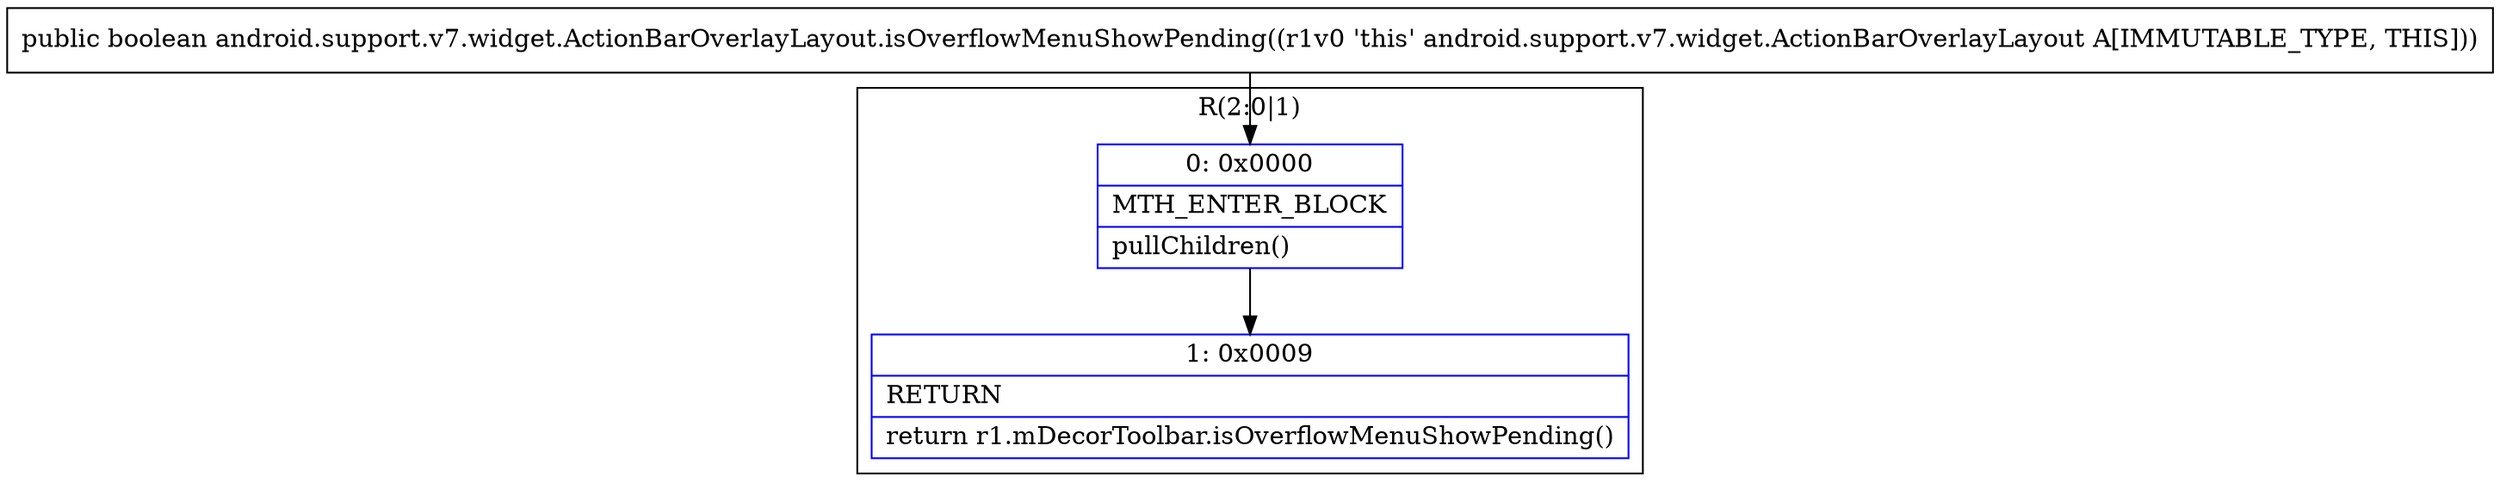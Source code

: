 digraph "CFG forandroid.support.v7.widget.ActionBarOverlayLayout.isOverflowMenuShowPending()Z" {
subgraph cluster_Region_1211543008 {
label = "R(2:0|1)";
node [shape=record,color=blue];
Node_0 [shape=record,label="{0\:\ 0x0000|MTH_ENTER_BLOCK\l|pullChildren()\l}"];
Node_1 [shape=record,label="{1\:\ 0x0009|RETURN\l|return r1.mDecorToolbar.isOverflowMenuShowPending()\l}"];
}
MethodNode[shape=record,label="{public boolean android.support.v7.widget.ActionBarOverlayLayout.isOverflowMenuShowPending((r1v0 'this' android.support.v7.widget.ActionBarOverlayLayout A[IMMUTABLE_TYPE, THIS])) }"];
MethodNode -> Node_0;
Node_0 -> Node_1;
}

